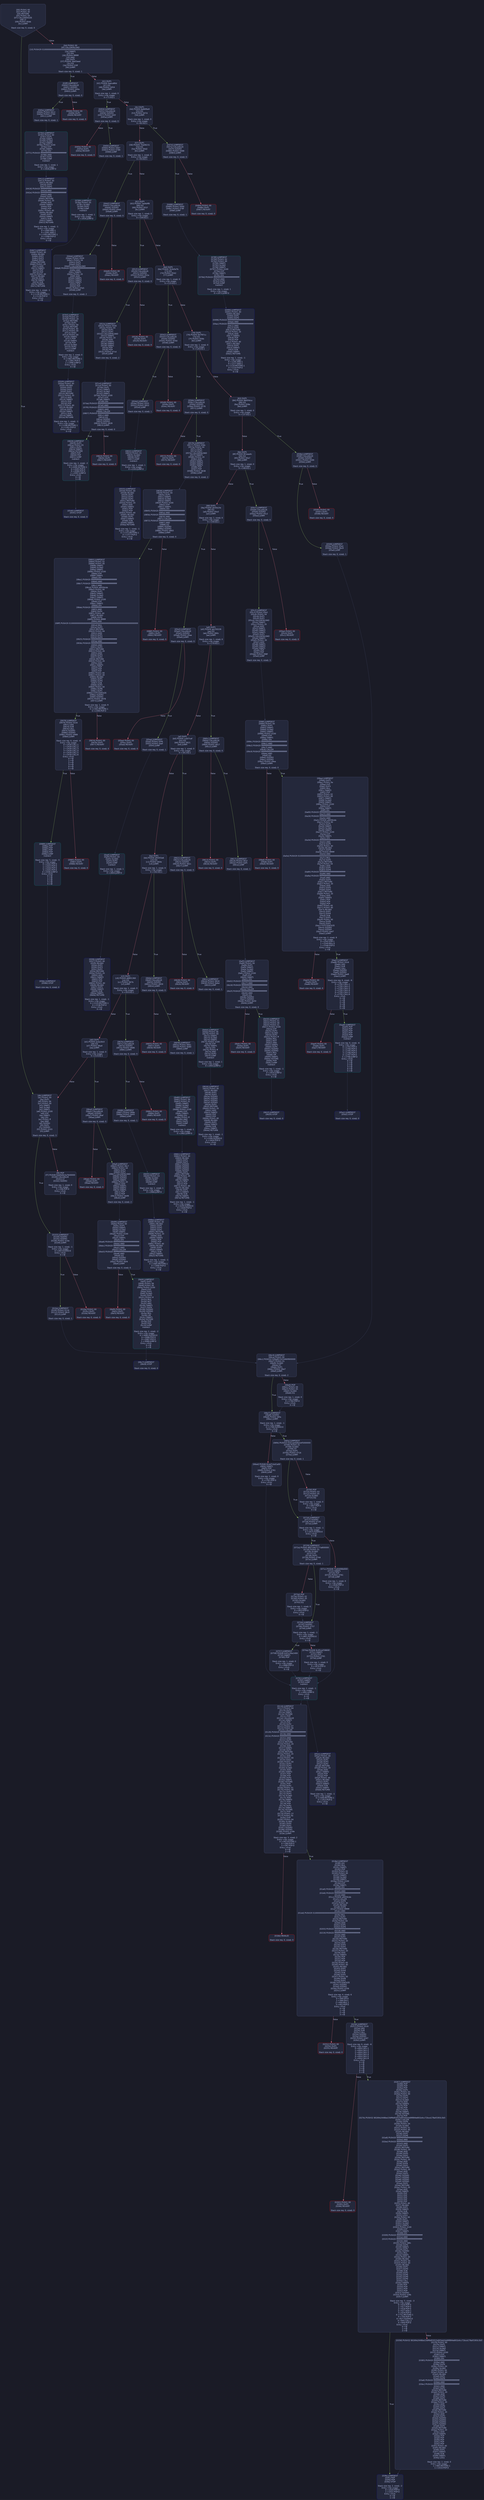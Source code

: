 digraph G {
    node [shape=box, style="filled, rounded", color="#565f89", fontcolor="#c0caf5", fontname="Helvetica", fillcolor="#24283b"];
    edge [color="#414868", fontcolor="#c0caf5", fontname="Helvetica"];
    bgcolor="#1a1b26";
    0 [ label = "[00] PUSH1 60
[02] PUSH1 40
[04] MSTORE
[05] PUSH1 04
[07] CALLDATASIZE
[08] LT
[09] PUSH2 00db
[0c] JUMPI

Stack size req: 0, sizeΔ: 0
" shape = invhouse]
    1 [ label = "[0d] PUSH1 00
[0f] CALLDATALOAD
[10] PUSH29 0100000000000000000000000000000000000000000000000000000000
[2e] SWAP1
[2f] DIV
[30] PUSH4 ffffffff
[35] AND
[36] DUP1
[37] PUSH4 38af3eed
[3c] EQ
[3d] PUSH2 03ff
[40] JUMPI

Stack size req: 0, sizeΔ: 1
"]
    2 [ label = "[41] DUP1
[42] PUSH4 4aaca86d
[47] EQ
[48] PUSH2 0454
[4b] JUMPI

Stack size req: 1, sizeΔ: 0
Entry->Op usage:
	0->71:EQ:1
"]
    3 [ label = "[4c] DUP1
[4d] PUSH4 6e66f6e9
[52] EQ
[53] PUSH2 047d
[56] JUMPI

Stack size req: 1, sizeΔ: 0
Entry->Op usage:
	0->82:EQ:1
"]
    4 [ label = "[57] DUP1
[58] PUSH4 70a08231
[5d] EQ
[5e] PUSH2 04d2
[61] JUMPI

Stack size req: 1, sizeΔ: 0
Entry->Op usage:
	0->93:EQ:1
"]
    5 [ label = "[62] DUP1
[63] PUSH4 7ae4bff8
[68] EQ
[69] PUSH2 051f
[6c] JUMPI

Stack size req: 1, sizeΔ: 0
Entry->Op usage:
	0->104:EQ:1
"]
    6 [ label = "[6d] DUP1
[6e] PUSH4 7b3e5e7b
[73] EQ
[74] PUSH2 0542
[77] JUMPI

Stack size req: 1, sizeΔ: 0
Entry->Op usage:
	0->115:EQ:1
"]
    7 [ label = "[78] DUP1
[79] PUSH4 947f97cc
[7e] EQ
[7f] PUSH2 056b
[82] JUMPI

Stack size req: 1, sizeΔ: 0
Entry->Op usage:
	0->126:EQ:1
"]
    8 [ label = "[83] DUP1
[84] PUSH4 98d5fdca
[89] EQ
[8a] PUSH2 058e
[8d] JUMPI

Stack size req: 1, sizeΔ: 0
Entry->Op usage:
	0->137:EQ:1
"]
    9 [ label = "[8e] DUP1
[8f] PUSH4 9f1eaa4c
[94] EQ
[95] PUSH2 05b7
[98] JUMPI

Stack size req: 1, sizeΔ: 0
Entry->Op usage:
	0->148:EQ:1
"]
    10 [ label = "[99] DUP1
[9a] PUSH4 a035b1fe
[9f] EQ
[a0] PUSH2 05e3
[a3] JUMPI

Stack size req: 1, sizeΔ: 0
Entry->Op usage:
	0->159:EQ:1
"]
    11 [ label = "[a4] DUP1
[a5] PUSH4 ab150226
[aa] EQ
[ab] PUSH2 060c
[ae] JUMPI

Stack size req: 1, sizeΔ: 0
Entry->Op usage:
	0->170:EQ:1
"]
    12 [ label = "[af] DUP1
[b0] PUSH4 ccb07cef
[b5] EQ
[b6] PUSH2 0621
[b9] JUMPI

Stack size req: 1, sizeΔ: 0
Entry->Op usage:
	0->181:EQ:1
"]
    13 [ label = "[ba] DUP1
[bb] PUSH4 df5055e6
[c0] EQ
[c1] PUSH2 064e
[c4] JUMPI

Stack size req: 1, sizeΔ: 0
Entry->Op usage:
	0->192:EQ:1
"]
    14 [ label = "[c5] DUP1
[c6] PUSH4 e8801360
[cb] EQ
[cc] PUSH2 067b
[cf] JUMPI

Stack size req: 1, sizeΔ: 0
Entry->Op usage:
	0->203:EQ:1
"]
    15 [ label = "[d0] DUP1
[d1] PUSH4 ecba18c0
[d6] EQ
[d7] PUSH2 06a4
[da] JUMPI

Stack size req: 1, sizeΔ: 0
Entry->Op usage:
	0->214:EQ:1
"]
    16 [ label = "[db] JUMPDEST
[dc] PUSH1 00
[de] DUP1
[df] PUSH1 06
[e1] PUSH1 00
[e3] SWAP1
[e4] SLOAD
[e5] SWAP1
[e6] PUSH2 0100
[e9] EXP
[ea] SWAP1
[eb] DIV
[ec] PUSH1 ff
[ee] AND
[ef] ISZERO
[f0] DUP1
[f1] ISZERO
[f2] PUSH2 0103
[f5] JUMPI

Stack size req: 0, sizeΔ: 3
"]
    17 [ label = "[f6] POP
[f7] PUSH8 0de0b6b3a7640000
[0100] CALLVALUE
[0101] LT
[0102] ISZERO

Stack size req: 1, sizeΔ: 0
Entry->Op usage:
	0->246:POP:0
Entry->Exit:
	0->😵
"]
    18 [ label = "[0103] JUMPDEST
[0104] ISZERO
[0105] ISZERO
[0106] PUSH2 010e
[0109] JUMPI

Stack size req: 1, sizeΔ: -1
Entry->Op usage:
	0->260:ISZERO:0
Entry->Exit:
	0->😵
"]
    19 [ label = "[010a] PUSH1 00
[010c] DUP1
[010d] REVERT

Stack size req: 0, sizeΔ: 0
" color = "red"]
    20 [ label = "[010e] JUMPDEST
[010f] PUSH2 0116
[0112] PUSH2 06c9
[0115] JUMP

Stack size req: 0, sizeΔ: 1
"]
    21 [ label = "[0116] JUMPDEST
[0117] PUSH1 04
[0119] DUP2
[011a] SWAP1
[011b] SSTORE
[011c] POP
[011d] CALLVALUE
[011e] SWAP2
[011f] POP
[0120] DUP2
[0121] PUSH1 07
[0123] PUSH1 00
[0125] CALLER
[0126] PUSH20 ffffffffffffffffffffffffffffffffffffffff
[013b] AND
[013c] PUSH20 ffffffffffffffffffffffffffffffffffffffff
[0151] AND
[0152] DUP2
[0153] MSTORE
[0154] PUSH1 20
[0156] ADD
[0157] SWAP1
[0158] DUP2
[0159] MSTORE
[015a] PUSH1 20
[015c] ADD
[015d] PUSH1 00
[015f] SHA3
[0160] PUSH1 00
[0162] DUP3
[0163] DUP3
[0164] SLOAD
[0165] ADD
[0166] SWAP3
[0167] POP
[0168] POP
[0169] DUP2
[016a] SWAP1
[016b] SSTORE
[016c] POP
[016d] DUP2
[016e] PUSH1 01
[0170] PUSH1 00
[0172] DUP3
[0173] DUP3
[0174] SLOAD
[0175] ADD
[0176] SWAP3
[0177] POP
[0178] POP
[0179] DUP2
[017a] SWAP1
[017b] SSTORE
[017c] POP
[017d] PUSH1 12
[017f] PUSH1 0a
[0181] EXP
[0182] PUSH1 04
[0184] SLOAD
[0185] DUP4
[0186] DUP2
[0187] ISZERO
[0188] ISZERO
[0189] PUSH2 018e
[018c] JUMPI

Stack size req: 3, sizeΔ: 2
Entry->Op usage:
	0->283:SSTORE:1
	0->284:POP:0
	2->287:POP:0
Entry->Exit:
	0->😵
	2->😵
"]
    22 [ label = "[018d] INVALID

Stack size req: 0, sizeΔ: 0
" color = "red"]
    23 [ label = "[018e] JUMPDEST
[018f] DIV
[0190] MUL
[0191] SWAP1
[0192] POP
[0193] PUSH1 02
[0195] PUSH1 00
[0197] SWAP1
[0198] SLOAD
[0199] SWAP1
[019a] PUSH2 0100
[019d] EXP
[019e] SWAP1
[019f] DIV
[01a0] PUSH20 ffffffffffffffffffffffffffffffffffffffff
[01b5] AND
[01b6] PUSH20 ffffffffffffffffffffffffffffffffffffffff
[01cb] AND
[01cc] PUSH4 a9059cbb
[01d1] CALLER
[01d2] DUP4
[01d3] PUSH1 40
[01d5] MLOAD
[01d6] DUP4
[01d7] PUSH4 ffffffff
[01dc] AND
[01dd] PUSH29 0100000000000000000000000000000000000000000000000000000000
[01fb] MUL
[01fc] DUP2
[01fd] MSTORE
[01fe] PUSH1 04
[0200] ADD
[0201] DUP1
[0202] DUP4
[0203] PUSH20 ffffffffffffffffffffffffffffffffffffffff
[0218] AND
[0219] PUSH20 ffffffffffffffffffffffffffffffffffffffff
[022e] AND
[022f] DUP2
[0230] MSTORE
[0231] PUSH1 20
[0233] ADD
[0234] DUP3
[0235] DUP2
[0236] MSTORE
[0237] PUSH1 20
[0239] ADD
[023a] SWAP3
[023b] POP
[023c] POP
[023d] POP
[023e] PUSH1 00
[0240] PUSH1 40
[0242] MLOAD
[0243] DUP1
[0244] DUP4
[0245] SUB
[0246] DUP2
[0247] PUSH1 00
[0249] DUP8
[024a] DUP1
[024b] EXTCODESIZE
[024c] ISZERO
[024d] ISZERO
[024e] PUSH2 0256
[0251] JUMPI

Stack size req: 4, sizeΔ: 6
Entry->Op usage:
	0->399:DIV:0
	1->399:DIV:1
	2->400:MUL:1
	3->402:POP:0
Entry->Exit:
	0->😵
	1->😵
	2->😵
	3->😵
"]
    24 [ label = "[0252] PUSH1 00
[0254] DUP1
[0255] REVERT

Stack size req: 0, sizeΔ: 0
" color = "red"]
    25 [ label = "[0256] JUMPDEST
[0257] PUSH2 02c6
[025a] GAS
[025b] SUB
[025c] CALL
[025d] ISZERO
[025e] ISZERO
[025f] PUSH2 0267
[0262] JUMPI

Stack size req: 6, sizeΔ: -6
Entry->Op usage:
	0->604:CALL:1
	1->604:CALL:2
	2->604:CALL:3
	3->604:CALL:4
	4->604:CALL:5
	5->604:CALL:6
Entry->Exit:
	0->😵
	1->😵
	2->😵
	3->😵
	4->😵
	5->😵
"]
    26 [ label = "[0263] PUSH1 00
[0265] DUP1
[0266] REVERT

Stack size req: 0, sizeΔ: 0
" color = "red"]
    27 [ label = "[0267] JUMPDEST
[0268] POP
[0269] POP
[026a] POP
[026b] DUP1
[026c] PUSH1 03
[026e] PUSH1 00
[0270] DUP3
[0271] DUP3
[0272] SLOAD
[0273] ADD
[0274] SWAP3
[0275] POP
[0276] POP
[0277] DUP2
[0278] SWAP1
[0279] SSTORE
[027a] POP
[027b] PUSH32 8026fe2448be156ffb855f15d0f3dd2dd9f894e691b4cc72bce178af3393c3b5
[029c] CALLER
[029d] DUP4
[029e] PUSH1 04
[02a0] SLOAD
[02a1] PUSH1 01
[02a3] PUSH1 40
[02a5] MLOAD
[02a6] DUP1
[02a7] DUP6
[02a8] PUSH20 ffffffffffffffffffffffffffffffffffffffff
[02bd] AND
[02be] PUSH20 ffffffffffffffffffffffffffffffffffffffff
[02d3] AND
[02d4] DUP2
[02d5] MSTORE
[02d6] PUSH1 20
[02d8] ADD
[02d9] DUP5
[02da] DUP2
[02db] MSTORE
[02dc] PUSH1 20
[02de] ADD
[02df] DUP4
[02e0] DUP2
[02e1] MSTORE
[02e2] PUSH1 20
[02e4] ADD
[02e5] DUP3
[02e6] ISZERO
[02e7] ISZERO
[02e8] ISZERO
[02e9] ISZERO
[02ea] DUP2
[02eb] MSTORE
[02ec] PUSH1 20
[02ee] ADD
[02ef] SWAP5
[02f0] POP
[02f1] POP
[02f2] POP
[02f3] POP
[02f4] POP
[02f5] PUSH1 40
[02f7] MLOAD
[02f8] DUP1
[02f9] SWAP2
[02fa] SUB
[02fb] SWAP1
[02fc] LOG1
[02fd] PUSH1 00
[02ff] DUP1
[0300] SWAP1
[0301] SLOAD
[0302] SWAP1
[0303] PUSH2 0100
[0306] EXP
[0307] SWAP1
[0308] DIV
[0309] PUSH20 ffffffffffffffffffffffffffffffffffffffff
[031e] AND
[031f] PUSH20 ffffffffffffffffffffffffffffffffffffffff
[0334] AND
[0335] PUSH2 08fc
[0338] DUP4
[0339] SWAP1
[033a] DUP2
[033b] ISZERO
[033c] MUL
[033d] SWAP1
[033e] PUSH1 40
[0340] MLOAD
[0341] PUSH1 00
[0343] PUSH1 40
[0345] MLOAD
[0346] DUP1
[0347] DUP4
[0348] SUB
[0349] DUP2
[034a] DUP6
[034b] DUP9
[034c] DUP9
[034d] CALL
[034e] SWAP4
[034f] POP
[0350] POP
[0351] POP
[0352] POP
[0353] ISZERO
[0354] PUSH2 03fb
[0357] JUMPI

Stack size req: 5, sizeΔ: -3
Entry->Op usage:
	0->616:POP:0
	1->617:POP:0
	2->618:POP:0
	3->627:ADD:1
	3->629:POP:0
	4->731:MSTORE:1
	4->756:POP:0
	4->827:ISZERO:0
	4->845:CALL:2
	4->849:POP:0
Entry->Exit:
	0->😵
	1->😵
	2->😵
"]
    28 [ label = "[0358] PUSH32 8026fe2448be156ffb855f15d0f3dd2dd9f894e691b4cc72bce178af3393c3b5
[0379] PUSH1 00
[037b] DUP1
[037c] SWAP1
[037d] SLOAD
[037e] SWAP1
[037f] PUSH2 0100
[0382] EXP
[0383] SWAP1
[0384] DIV
[0385] PUSH20 ffffffffffffffffffffffffffffffffffffffff
[039a] AND
[039b] DUP4
[039c] PUSH1 04
[039e] SLOAD
[039f] PUSH1 00
[03a1] PUSH1 40
[03a3] MLOAD
[03a4] DUP1
[03a5] DUP6
[03a6] PUSH20 ffffffffffffffffffffffffffffffffffffffff
[03bb] AND
[03bc] PUSH20 ffffffffffffffffffffffffffffffffffffffff
[03d1] AND
[03d2] DUP2
[03d3] MSTORE
[03d4] PUSH1 20
[03d6] ADD
[03d7] DUP5
[03d8] DUP2
[03d9] MSTORE
[03da] PUSH1 20
[03dc] ADD
[03dd] DUP4
[03de] DUP2
[03df] MSTORE
[03e0] PUSH1 20
[03e2] ADD
[03e3] DUP3
[03e4] ISZERO
[03e5] ISZERO
[03e6] ISZERO
[03e7] ISZERO
[03e8] DUP2
[03e9] MSTORE
[03ea] PUSH1 20
[03ec] ADD
[03ed] SWAP5
[03ee] POP
[03ef] POP
[03f0] POP
[03f1] POP
[03f2] POP
[03f3] PUSH1 40
[03f5] MLOAD
[03f6] DUP1
[03f7] SWAP2
[03f8] SUB
[03f9] SWAP1
[03fa] LOG1

Stack size req: 2, sizeΔ: 0
Entry->Op usage:
	1->985:MSTORE:1
	1->1010:POP:0
"]
    29 [ label = "[03fb] JUMPDEST
[03fc] POP
[03fd] POP
[03fe] STOP

Stack size req: 2, sizeΔ: -2
Entry->Op usage:
	0->1020:POP:0
	1->1021:POP:0
Entry->Exit:
	0->😵
	1->😵
" color = "darkblue"]
    30 [ label = "[03ff] JUMPDEST
[0400] CALLVALUE
[0401] ISZERO
[0402] PUSH2 040a
[0405] JUMPI

Stack size req: 0, sizeΔ: 0
"]
    31 [ label = "[0406] PUSH1 00
[0408] DUP1
[0409] REVERT

Stack size req: 0, sizeΔ: 0
" color = "red"]
    32 [ label = "[040a] JUMPDEST
[040b] PUSH2 0412
[040e] PUSH2 0764
[0411] JUMP

Stack size req: 0, sizeΔ: 1
"]
    33 [ label = "[0412] JUMPDEST
[0413] PUSH1 40
[0415] MLOAD
[0416] DUP1
[0417] DUP3
[0418] PUSH20 ffffffffffffffffffffffffffffffffffffffff
[042d] AND
[042e] PUSH20 ffffffffffffffffffffffffffffffffffffffff
[0443] AND
[0444] DUP2
[0445] MSTORE
[0446] PUSH1 20
[0448] ADD
[0449] SWAP2
[044a] POP
[044b] POP
[044c] PUSH1 40
[044e] MLOAD
[044f] DUP1
[0450] SWAP2
[0451] SUB
[0452] SWAP1
[0453] RETURN

Stack size req: 1, sizeΔ: -1
Entry->Op usage:
	0->1069:AND:1
	0->1091:AND:1
	0->1093:MSTORE:1
	0->1098:POP:0
Entry->Exit:
	0->😵
" color = "darkblue"]
    34 [ label = "[0454] JUMPDEST
[0455] CALLVALUE
[0456] ISZERO
[0457] PUSH2 045f
[045a] JUMPI

Stack size req: 0, sizeΔ: 0
"]
    35 [ label = "[045b] PUSH1 00
[045d] DUP1
[045e] REVERT

Stack size req: 0, sizeΔ: 0
" color = "red"]
    36 [ label = "[045f] JUMPDEST
[0460] PUSH2 0467
[0463] PUSH2 0789
[0466] JUMP

Stack size req: 0, sizeΔ: 1
"]
    37 [ label = "[0467] JUMPDEST
[0468] PUSH1 40
[046a] MLOAD
[046b] DUP1
[046c] DUP3
[046d] DUP2
[046e] MSTORE
[046f] PUSH1 20
[0471] ADD
[0472] SWAP2
[0473] POP
[0474] POP
[0475] PUSH1 40
[0477] MLOAD
[0478] DUP1
[0479] SWAP2
[047a] SUB
[047b] SWAP1
[047c] RETURN

Stack size req: 1, sizeΔ: -1
Entry->Op usage:
	0->1134:MSTORE:1
	0->1139:POP:0
Entry->Exit:
	0->😵
" color = "darkblue"]
    38 [ label = "[047d] JUMPDEST
[047e] CALLVALUE
[047f] ISZERO
[0480] PUSH2 0488
[0483] JUMPI

Stack size req: 0, sizeΔ: 0
"]
    39 [ label = "[0484] PUSH1 00
[0486] DUP1
[0487] REVERT

Stack size req: 0, sizeΔ: 0
" color = "red"]
    40 [ label = "[0488] JUMPDEST
[0489] PUSH2 0490
[048c] PUSH2 078f
[048f] JUMP

Stack size req: 0, sizeΔ: 1
"]
    41 [ label = "[0490] JUMPDEST
[0491] PUSH1 40
[0493] MLOAD
[0494] DUP1
[0495] DUP3
[0496] PUSH20 ffffffffffffffffffffffffffffffffffffffff
[04ab] AND
[04ac] PUSH20 ffffffffffffffffffffffffffffffffffffffff
[04c1] AND
[04c2] DUP2
[04c3] MSTORE
[04c4] PUSH1 20
[04c6] ADD
[04c7] SWAP2
[04c8] POP
[04c9] POP
[04ca] PUSH1 40
[04cc] MLOAD
[04cd] DUP1
[04ce] SWAP2
[04cf] SUB
[04d0] SWAP1
[04d1] RETURN

Stack size req: 1, sizeΔ: -1
Entry->Op usage:
	0->1195:AND:1
	0->1217:AND:1
	0->1219:MSTORE:1
	0->1224:POP:0
Entry->Exit:
	0->😵
" color = "darkblue"]
    42 [ label = "[04d2] JUMPDEST
[04d3] CALLVALUE
[04d4] ISZERO
[04d5] PUSH2 04dd
[04d8] JUMPI

Stack size req: 0, sizeΔ: 0
"]
    43 [ label = "[04d9] PUSH1 00
[04db] DUP1
[04dc] REVERT

Stack size req: 0, sizeΔ: 0
" color = "red"]
    44 [ label = "[04dd] JUMPDEST
[04de] PUSH2 0509
[04e1] PUSH1 04
[04e3] DUP1
[04e4] DUP1
[04e5] CALLDATALOAD
[04e6] PUSH20 ffffffffffffffffffffffffffffffffffffffff
[04fb] AND
[04fc] SWAP1
[04fd] PUSH1 20
[04ff] ADD
[0500] SWAP1
[0501] SWAP2
[0502] SWAP1
[0503] POP
[0504] POP
[0505] PUSH2 07b5
[0508] JUMP

Stack size req: 0, sizeΔ: 2
"]
    45 [ label = "[0509] JUMPDEST
[050a] PUSH1 40
[050c] MLOAD
[050d] DUP1
[050e] DUP3
[050f] DUP2
[0510] MSTORE
[0511] PUSH1 20
[0513] ADD
[0514] SWAP2
[0515] POP
[0516] POP
[0517] PUSH1 40
[0519] MLOAD
[051a] DUP1
[051b] SWAP2
[051c] SUB
[051d] SWAP1
[051e] RETURN

Stack size req: 1, sizeΔ: -1
Entry->Op usage:
	0->1296:MSTORE:1
	0->1301:POP:0
Entry->Exit:
	0->😵
" color = "darkblue"]
    46 [ label = "[051f] JUMPDEST
[0520] CALLVALUE
[0521] ISZERO
[0522] PUSH2 052a
[0525] JUMPI

Stack size req: 0, sizeΔ: 0
"]
    47 [ label = "[0526] PUSH1 00
[0528] DUP1
[0529] REVERT

Stack size req: 0, sizeΔ: 0
" color = "red"]
    48 [ label = "[052a] JUMPDEST
[052b] PUSH2 0540
[052e] PUSH1 04
[0530] DUP1
[0531] DUP1
[0532] CALLDATALOAD
[0533] SWAP1
[0534] PUSH1 20
[0536] ADD
[0537] SWAP1
[0538] SWAP2
[0539] SWAP1
[053a] POP
[053b] POP
[053c] PUSH2 07cd
[053f] JUMP

Stack size req: 0, sizeΔ: 2
"]
    49 [ label = "[0540] JUMPDEST
[0541] STOP

Stack size req: 0, sizeΔ: 0
" color = "darkblue"]
    50 [ label = "[0542] JUMPDEST
[0543] CALLVALUE
[0544] ISZERO
[0545] PUSH2 054d
[0548] JUMPI

Stack size req: 0, sizeΔ: 0
"]
    51 [ label = "[0549] PUSH1 00
[054b] DUP1
[054c] REVERT

Stack size req: 0, sizeΔ: 0
" color = "red"]
    52 [ label = "[054d] JUMPDEST
[054e] PUSH2 0555
[0551] PUSH2 0832
[0554] JUMP

Stack size req: 0, sizeΔ: 1
"]
    53 [ label = "[0555] JUMPDEST
[0556] PUSH1 40
[0558] MLOAD
[0559] DUP1
[055a] DUP3
[055b] DUP2
[055c] MSTORE
[055d] PUSH1 20
[055f] ADD
[0560] SWAP2
[0561] POP
[0562] POP
[0563] PUSH1 40
[0565] MLOAD
[0566] DUP1
[0567] SWAP2
[0568] SUB
[0569] SWAP1
[056a] RETURN

Stack size req: 1, sizeΔ: -1
Entry->Op usage:
	0->1372:MSTORE:1
	0->1377:POP:0
Entry->Exit:
	0->😵
" color = "darkblue"]
    54 [ label = "[056b] JUMPDEST
[056c] CALLVALUE
[056d] ISZERO
[056e] PUSH2 0576
[0571] JUMPI

Stack size req: 0, sizeΔ: 0
"]
    55 [ label = "[0572] PUSH1 00
[0574] DUP1
[0575] REVERT

Stack size req: 0, sizeΔ: 0
" color = "red"]
    56 [ label = "[0576] JUMPDEST
[0577] PUSH2 058c
[057a] PUSH1 04
[057c] DUP1
[057d] DUP1
[057e] CALLDATALOAD
[057f] SWAP1
[0580] PUSH1 20
[0582] ADD
[0583] SWAP1
[0584] SWAP2
[0585] SWAP1
[0586] POP
[0587] POP
[0588] PUSH2 0838
[058b] JUMP

Stack size req: 0, sizeΔ: 2
"]
    57 [ label = "[058c] JUMPDEST
[058d] STOP

Stack size req: 0, sizeΔ: 0
" color = "darkblue"]
    58 [ label = "[058e] JUMPDEST
[058f] CALLVALUE
[0590] ISZERO
[0591] PUSH2 0599
[0594] JUMPI

Stack size req: 0, sizeΔ: 0
"]
    59 [ label = "[0595] PUSH1 00
[0597] DUP1
[0598] REVERT

Stack size req: 0, sizeΔ: 0
" color = "red"]
    60 [ label = "[0599] JUMPDEST
[059a] PUSH2 05a1
[059d] PUSH2 06c9
[05a0] JUMP

Stack size req: 0, sizeΔ: 1
"]
    61 [ label = "[05a1] JUMPDEST
[05a2] PUSH1 40
[05a4] MLOAD
[05a5] DUP1
[05a6] DUP3
[05a7] DUP2
[05a8] MSTORE
[05a9] PUSH1 20
[05ab] ADD
[05ac] SWAP2
[05ad] POP
[05ae] POP
[05af] PUSH1 40
[05b1] MLOAD
[05b2] DUP1
[05b3] SWAP2
[05b4] SUB
[05b5] SWAP1
[05b6] RETURN

Stack size req: 1, sizeΔ: -1
Entry->Op usage:
	0->1448:MSTORE:1
	0->1453:POP:0
Entry->Exit:
	0->😵
" color = "darkblue"]
    62 [ label = "[05b7] JUMPDEST
[05b8] CALLVALUE
[05b9] ISZERO
[05ba] PUSH2 05c2
[05bd] JUMPI

Stack size req: 0, sizeΔ: 0
"]
    63 [ label = "[05be] PUSH1 00
[05c0] DUP1
[05c1] REVERT

Stack size req: 0, sizeΔ: 0
" color = "red"]
    64 [ label = "[05c2] JUMPDEST
[05c3] PUSH2 05e1
[05c6] PUSH1 04
[05c8] DUP1
[05c9] DUP1
[05ca] CALLDATALOAD
[05cb] SWAP1
[05cc] PUSH1 20
[05ce] ADD
[05cf] SWAP1
[05d0] SWAP2
[05d1] SWAP1
[05d2] DUP1
[05d3] CALLDATALOAD
[05d4] SWAP1
[05d5] PUSH1 20
[05d7] ADD
[05d8] SWAP1
[05d9] SWAP2
[05da] SWAP1
[05db] POP
[05dc] POP
[05dd] PUSH2 098f
[05e0] JUMP

Stack size req: 0, sizeΔ: 3
"]
    65 [ label = "[05e1] JUMPDEST
[05e2] STOP

Stack size req: 0, sizeΔ: 0
" color = "darkblue"]
    66 [ label = "[05e3] JUMPDEST
[05e4] CALLVALUE
[05e5] ISZERO
[05e6] PUSH2 05ee
[05e9] JUMPI

Stack size req: 0, sizeΔ: 0
"]
    67 [ label = "[05ea] PUSH1 00
[05ec] DUP1
[05ed] REVERT

Stack size req: 0, sizeΔ: 0
" color = "red"]
    68 [ label = "[05ee] JUMPDEST
[05ef] PUSH2 05f6
[05f2] PUSH2 0aef
[05f5] JUMP

Stack size req: 0, sizeΔ: 1
"]
    69 [ label = "[05f6] JUMPDEST
[05f7] PUSH1 40
[05f9] MLOAD
[05fa] DUP1
[05fb] DUP3
[05fc] DUP2
[05fd] MSTORE
[05fe] PUSH1 20
[0600] ADD
[0601] SWAP2
[0602] POP
[0603] POP
[0604] PUSH1 40
[0606] MLOAD
[0607] DUP1
[0608] SWAP2
[0609] SUB
[060a] SWAP1
[060b] RETURN

Stack size req: 1, sizeΔ: -1
Entry->Op usage:
	0->1533:MSTORE:1
	0->1538:POP:0
Entry->Exit:
	0->😵
" color = "darkblue"]
    70 [ label = "[060c] JUMPDEST
[060d] CALLVALUE
[060e] ISZERO
[060f] PUSH2 0617
[0612] JUMPI

Stack size req: 0, sizeΔ: 0
"]
    71 [ label = "[0613] PUSH1 00
[0615] DUP1
[0616] REVERT

Stack size req: 0, sizeΔ: 0
" color = "red"]
    72 [ label = "[0617] JUMPDEST
[0618] PUSH2 061f
[061b] PUSH2 0af5
[061e] JUMP

Stack size req: 0, sizeΔ: 1
"]
    73 [ label = "[061f] JUMPDEST
[0620] STOP

Stack size req: 0, sizeΔ: 0
" color = "darkblue"]
    74 [ label = "[0621] JUMPDEST
[0622] CALLVALUE
[0623] ISZERO
[0624] PUSH2 062c
[0627] JUMPI

Stack size req: 0, sizeΔ: 0
"]
    75 [ label = "[0628] PUSH1 00
[062a] DUP1
[062b] REVERT

Stack size req: 0, sizeΔ: 0
" color = "red"]
    76 [ label = "[062c] JUMPDEST
[062d] PUSH2 0634
[0630] PUSH2 0b6d
[0633] JUMP

Stack size req: 0, sizeΔ: 1
"]
    77 [ label = "[0634] JUMPDEST
[0635] PUSH1 40
[0637] MLOAD
[0638] DUP1
[0639] DUP3
[063a] ISZERO
[063b] ISZERO
[063c] ISZERO
[063d] ISZERO
[063e] DUP2
[063f] MSTORE
[0640] PUSH1 20
[0642] ADD
[0643] SWAP2
[0644] POP
[0645] POP
[0646] PUSH1 40
[0648] MLOAD
[0649] DUP1
[064a] SWAP2
[064b] SUB
[064c] SWAP1
[064d] RETURN

Stack size req: 1, sizeΔ: -1
Entry->Op usage:
	0->1594:ISZERO:0
	0->1604:POP:0
Entry->Exit:
	0->😵
" color = "darkblue"]
    78 [ label = "[064e] JUMPDEST
[064f] CALLVALUE
[0650] ISZERO
[0651] PUSH2 0659
[0654] JUMPI

Stack size req: 0, sizeΔ: 0
"]
    79 [ label = "[0655] PUSH1 00
[0657] DUP1
[0658] REVERT

Stack size req: 0, sizeΔ: 0
" color = "red"]
    80 [ label = "[0659] JUMPDEST
[065a] PUSH2 0661
[065d] PUSH2 0b80
[0660] JUMP

Stack size req: 0, sizeΔ: 1
"]
    81 [ label = "[0661] JUMPDEST
[0662] PUSH1 40
[0664] MLOAD
[0665] DUP1
[0666] DUP3
[0667] ISZERO
[0668] ISZERO
[0669] ISZERO
[066a] ISZERO
[066b] DUP2
[066c] MSTORE
[066d] PUSH1 20
[066f] ADD
[0670] SWAP2
[0671] POP
[0672] POP
[0673] PUSH1 40
[0675] MLOAD
[0676] DUP1
[0677] SWAP2
[0678] SUB
[0679] SWAP1
[067a] RETURN

Stack size req: 1, sizeΔ: -1
Entry->Op usage:
	0->1639:ISZERO:0
	0->1649:POP:0
Entry->Exit:
	0->😵
" color = "darkblue"]
    82 [ label = "[067b] JUMPDEST
[067c] CALLVALUE
[067d] ISZERO
[067e] PUSH2 0686
[0681] JUMPI

Stack size req: 0, sizeΔ: 0
"]
    83 [ label = "[0682] PUSH1 00
[0684] DUP1
[0685] REVERT

Stack size req: 0, sizeΔ: 0
" color = "red"]
    84 [ label = "[0686] JUMPDEST
[0687] PUSH2 068e
[068a] PUSH2 0b93
[068d] JUMP

Stack size req: 0, sizeΔ: 1
"]
    85 [ label = "[068e] JUMPDEST
[068f] PUSH1 40
[0691] MLOAD
[0692] DUP1
[0693] DUP3
[0694] DUP2
[0695] MSTORE
[0696] PUSH1 20
[0698] ADD
[0699] SWAP2
[069a] POP
[069b] POP
[069c] PUSH1 40
[069e] MLOAD
[069f] DUP1
[06a0] SWAP2
[06a1] SUB
[06a2] SWAP1
[06a3] RETURN

Stack size req: 1, sizeΔ: -1
Entry->Op usage:
	0->1685:MSTORE:1
	0->1690:POP:0
Entry->Exit:
	0->😵
" color = "darkblue"]
    86 [ label = "[06a4] JUMPDEST
[06a5] CALLVALUE
[06a6] ISZERO
[06a7] PUSH2 06af
[06aa] JUMPI

Stack size req: 0, sizeΔ: 0
"]
    87 [ label = "[06ab] PUSH1 00
[06ad] DUP1
[06ae] REVERT

Stack size req: 0, sizeΔ: 0
" color = "red"]
    88 [ label = "[06af] JUMPDEST
[06b0] PUSH2 06c7
[06b3] PUSH1 04
[06b5] DUP1
[06b6] DUP1
[06b7] CALLDATALOAD
[06b8] ISZERO
[06b9] ISZERO
[06ba] SWAP1
[06bb] PUSH1 20
[06bd] ADD
[06be] SWAP1
[06bf] SWAP2
[06c0] SWAP1
[06c1] POP
[06c2] POP
[06c3] PUSH2 0b99
[06c6] JUMP

Stack size req: 0, sizeΔ: 2
"]
    89 [ label = "[06c7] JUMPDEST
[06c8] STOP

Stack size req: 0, sizeΔ: 0
" color = "darkblue"]
    90 [ label = "[06c9] JUMPDEST
[06ca] PUSH1 00
[06cc] PUSH10 028a857425466f800000
[06d7] PUSH1 01
[06d9] SLOAD
[06da] GT
[06db] DUP1
[06dc] PUSH2 06e7
[06df] JUMPI

Stack size req: 0, sizeΔ: 2
"]
    91 [ label = "[06e0] POP
[06e1] PUSH1 04
[06e3] PUSH1 05
[06e5] SLOAD
[06e6] EQ

Stack size req: 1, sizeΔ: 0
Entry->Op usage:
	0->1760:POP:0
Entry->Exit:
	0->😵
"]
    92 [ label = "[06e7] JUMPDEST
[06e8] ISZERO
[06e9] PUSH2 06fa
[06ec] JUMPI

Stack size req: 1, sizeΔ: -1
Entry->Op usage:
	0->1768:ISZERO:0
Entry->Exit:
	0->😵
"]
    93 [ label = "[06ed] PUSH6 81ed7cbd1a00
[06f4] SWAP1
[06f5] POP
[06f6] PUSH2 0761
[06f9] JUMP

Stack size req: 1, sizeΔ: 0
Entry->Op usage:
	0->1781:POP:0
Entry->Exit:
	0->😵
"]
    94 [ label = "[06fa] JUMPDEST
[06fb] PUSH10 01b1ae4d6e2ef5000000
[0706] PUSH1 01
[0708] SLOAD
[0709] GT
[070a] DUP1
[070b] PUSH2 0716
[070e] JUMPI

Stack size req: 0, sizeΔ: 1
"]
    95 [ label = "[070f] POP
[0710] PUSH1 03
[0712] PUSH1 05
[0714] SLOAD
[0715] EQ

Stack size req: 1, sizeΔ: 0
Entry->Op usage:
	0->1807:POP:0
Entry->Exit:
	0->😵
"]
    96 [ label = "[0716] JUMPDEST
[0717] ISZERO
[0718] PUSH2 0729
[071b] JUMPI

Stack size req: 1, sizeΔ: -1
Entry->Op usage:
	0->1815:ISZERO:0
Entry->Exit:
	0->😵
"]
    97 [ label = "[071c] PUSH6 71afd498d000
[0723] SWAP1
[0724] POP
[0725] PUSH2 0761
[0728] JUMP

Stack size req: 1, sizeΔ: 0
Entry->Op usage:
	0->1828:POP:0
Entry->Exit:
	0->😵
"]
    98 [ label = "[0729] JUMPDEST
[072a] PUSH9 d8d726b7177a800000
[0734] PUSH1 01
[0736] SLOAD
[0737] GT
[0738] DUP1
[0739] PUSH2 0744
[073c] JUMPI

Stack size req: 0, sizeΔ: 1
"]
    99 [ label = "[073d] POP
[073e] PUSH1 02
[0740] PUSH1 05
[0742] SLOAD
[0743] EQ

Stack size req: 1, sizeΔ: 0
Entry->Op usage:
	0->1853:POP:0
Entry->Exit:
	0->😵
"]
    100 [ label = "[0744] JUMPDEST
[0745] ISZERO
[0746] PUSH2 0757
[0749] JUMPI

Stack size req: 1, sizeΔ: -1
Entry->Op usage:
	0->1861:ISZERO:0
Entry->Exit:
	0->😵
"]
    101 [ label = "[074a] PUSH6 6c45ca258600
[0751] SWAP1
[0752] POP
[0753] PUSH2 0761
[0756] JUMP

Stack size req: 1, sizeΔ: 0
Entry->Op usage:
	0->1874:POP:0
Entry->Exit:
	0->😵
"]
    102 [ label = "[0757] JUMPDEST
[0758] PUSH6 63f1c26a1400
[075f] SWAP1
[0760] POP

Stack size req: 1, sizeΔ: 0
Entry->Op usage:
	0->1888:POP:0
Entry->Exit:
	0->😵
"]
    103 [ label = "[0761] JUMPDEST
[0762] SWAP1
[0763] JUMP
Indirect!

Stack size req: 2, sizeΔ: -1
Entry->Op usage:
	1->1891:JUMP:0
Entry->Exit:
	0->0
	1->😵
" color = "teal"]
    104 [ label = "[0764] JUMPDEST
[0765] PUSH1 00
[0767] DUP1
[0768] SWAP1
[0769] SLOAD
[076a] SWAP1
[076b] PUSH2 0100
[076e] EXP
[076f] SWAP1
[0770] DIV
[0771] PUSH20 ffffffffffffffffffffffffffffffffffffffff
[0786] AND
[0787] DUP2
[0788] JUMP
Indirect!

Stack size req: 1, sizeΔ: 1
Entry->Op usage:
	0->1928:JUMP:0
" color = "teal"]
    105 [ label = "[0789] JUMPDEST
[078a] PUSH1 05
[078c] SLOAD
[078d] DUP2
[078e] JUMP
Indirect!

Stack size req: 1, sizeΔ: 1
Entry->Op usage:
	0->1934:JUMP:0
" color = "teal"]
    106 [ label = "[078f] JUMPDEST
[0790] PUSH1 02
[0792] PUSH1 00
[0794] SWAP1
[0795] SLOAD
[0796] SWAP1
[0797] PUSH2 0100
[079a] EXP
[079b] SWAP1
[079c] DIV
[079d] PUSH20 ffffffffffffffffffffffffffffffffffffffff
[07b2] AND
[07b3] DUP2
[07b4] JUMP
Indirect!

Stack size req: 1, sizeΔ: 1
Entry->Op usage:
	0->1972:JUMP:0
" color = "teal"]
    107 [ label = "[07b5] JUMPDEST
[07b6] PUSH1 07
[07b8] PUSH1 20
[07ba] MSTORE
[07bb] DUP1
[07bc] PUSH1 00
[07be] MSTORE
[07bf] PUSH1 40
[07c1] PUSH1 00
[07c3] SHA3
[07c4] PUSH1 00
[07c6] SWAP2
[07c7] POP
[07c8] SWAP1
[07c9] POP
[07ca] SLOAD
[07cb] DUP2
[07cc] JUMP
Indirect!

Stack size req: 2, sizeΔ: 0
Entry->Op usage:
	0->1982:MSTORE:1
	0->1991:POP:0
	1->1996:JUMP:0
Entry->Exit:
	0->😵
" color = "teal"]
    108 [ label = "[07cd] JUMPDEST
[07ce] PUSH1 00
[07d0] DUP1
[07d1] SWAP1
[07d2] SLOAD
[07d3] SWAP1
[07d4] PUSH2 0100
[07d7] EXP
[07d8] SWAP1
[07d9] DIV
[07da] PUSH20 ffffffffffffffffffffffffffffffffffffffff
[07ef] AND
[07f0] PUSH20 ffffffffffffffffffffffffffffffffffffffff
[0805] AND
[0806] CALLER
[0807] PUSH20 ffffffffffffffffffffffffffffffffffffffff
[081c] AND
[081d] EQ
[081e] ISZERO
[081f] ISZERO
[0820] PUSH2 0828
[0823] JUMPI

Stack size req: 0, sizeΔ: 0
"]
    109 [ label = "[0824] PUSH1 00
[0826] DUP1
[0827] REVERT

Stack size req: 0, sizeΔ: 0
" color = "red"]
    110 [ label = "[0828] JUMPDEST
[0829] DUP1
[082a] PUSH1 05
[082c] DUP2
[082d] SWAP1
[082e] SSTORE
[082f] POP
[0830] POP
[0831] JUMP
Indirect!

Stack size req: 2, sizeΔ: -2
Entry->Op usage:
	0->2094:SSTORE:1
	0->2095:POP:0
	0->2096:POP:0
	1->2097:JUMP:0
Entry->Exit:
	0->😵
	1->😵
" color = "teal"]
    111 [ label = "[0832] JUMPDEST
[0833] PUSH1 01
[0835] SLOAD
[0836] DUP2
[0837] JUMP
Indirect!

Stack size req: 1, sizeΔ: 1
Entry->Op usage:
	0->2103:JUMP:0
" color = "teal"]
    112 [ label = "[0838] JUMPDEST
[0839] PUSH1 00
[083b] DUP1
[083c] SWAP1
[083d] SLOAD
[083e] SWAP1
[083f] PUSH2 0100
[0842] EXP
[0843] SWAP1
[0844] DIV
[0845] PUSH20 ffffffffffffffffffffffffffffffffffffffff
[085a] AND
[085b] PUSH20 ffffffffffffffffffffffffffffffffffffffff
[0870] AND
[0871] CALLER
[0872] PUSH20 ffffffffffffffffffffffffffffffffffffffff
[0887] AND
[0888] EQ
[0889] ISZERO
[088a] ISZERO
[088b] PUSH2 0893
[088e] JUMPI

Stack size req: 0, sizeΔ: 0
"]
    113 [ label = "[088f] PUSH1 00
[0891] DUP1
[0892] REVERT

Stack size req: 0, sizeΔ: 0
" color = "red"]
    114 [ label = "[0893] JUMPDEST
[0894] PUSH1 02
[0896] PUSH1 00
[0898] SWAP1
[0899] SLOAD
[089a] SWAP1
[089b] PUSH2 0100
[089e] EXP
[089f] SWAP1
[08a0] DIV
[08a1] PUSH20 ffffffffffffffffffffffffffffffffffffffff
[08b6] AND
[08b7] PUSH20 ffffffffffffffffffffffffffffffffffffffff
[08cc] AND
[08cd] PUSH4 a9059cbb
[08d2] PUSH1 00
[08d4] DUP1
[08d5] SWAP1
[08d6] SLOAD
[08d7] SWAP1
[08d8] PUSH2 0100
[08db] EXP
[08dc] SWAP1
[08dd] DIV
[08de] PUSH20 ffffffffffffffffffffffffffffffffffffffff
[08f3] AND
[08f4] DUP4
[08f5] PUSH1 40
[08f7] MLOAD
[08f8] DUP4
[08f9] PUSH4 ffffffff
[08fe] AND
[08ff] PUSH29 0100000000000000000000000000000000000000000000000000000000
[091d] MUL
[091e] DUP2
[091f] MSTORE
[0920] PUSH1 04
[0922] ADD
[0923] DUP1
[0924] DUP4
[0925] PUSH20 ffffffffffffffffffffffffffffffffffffffff
[093a] AND
[093b] PUSH20 ffffffffffffffffffffffffffffffffffffffff
[0950] AND
[0951] DUP2
[0952] MSTORE
[0953] PUSH1 20
[0955] ADD
[0956] DUP3
[0957] DUP2
[0958] MSTORE
[0959] PUSH1 20
[095b] ADD
[095c] SWAP3
[095d] POP
[095e] POP
[095f] POP
[0960] PUSH1 00
[0962] PUSH1 40
[0964] MLOAD
[0965] DUP1
[0966] DUP4
[0967] SUB
[0968] DUP2
[0969] PUSH1 00
[096b] DUP8
[096c] DUP1
[096d] EXTCODESIZE
[096e] ISZERO
[096f] ISZERO
[0970] PUSH2 0978
[0973] JUMPI

Stack size req: 1, sizeΔ: 9
Entry->Op usage:
	0->2392:MSTORE:1
	0->2399:POP:0
"]
    115 [ label = "[0974] PUSH1 00
[0976] DUP1
[0977] REVERT

Stack size req: 0, sizeΔ: 0
" color = "red"]
    116 [ label = "[0978] JUMPDEST
[0979] PUSH2 02c6
[097c] GAS
[097d] SUB
[097e] CALL
[097f] ISZERO
[0980] ISZERO
[0981] PUSH2 0989
[0984] JUMPI

Stack size req: 6, sizeΔ: -6
Entry->Op usage:
	0->2430:CALL:1
	1->2430:CALL:2
	2->2430:CALL:3
	3->2430:CALL:4
	4->2430:CALL:5
	5->2430:CALL:6
Entry->Exit:
	0->😵
	1->😵
	2->😵
	3->😵
	4->😵
	5->😵
"]
    117 [ label = "[0985] PUSH1 00
[0987] DUP1
[0988] REVERT

Stack size req: 0, sizeΔ: 0
" color = "red"]
    118 [ label = "[0989] JUMPDEST
[098a] POP
[098b] POP
[098c] POP
[098d] POP
[098e] JUMP
Indirect!

Stack size req: 5, sizeΔ: -5
Entry->Op usage:
	0->2442:POP:0
	1->2443:POP:0
	2->2444:POP:0
	3->2445:POP:0
	4->2446:JUMP:0
Entry->Exit:
	0->😵
	1->😵
	2->😵
	3->😵
	4->😵
" color = "teal"]
    119 [ label = "[098f] JUMPDEST
[0990] PUSH1 00
[0992] DUP1
[0993] SWAP1
[0994] SLOAD
[0995] SWAP1
[0996] PUSH2 0100
[0999] EXP
[099a] SWAP1
[099b] DIV
[099c] PUSH20 ffffffffffffffffffffffffffffffffffffffff
[09b1] AND
[09b2] PUSH20 ffffffffffffffffffffffffffffffffffffffff
[09c7] AND
[09c8] CALLER
[09c9] PUSH20 ffffffffffffffffffffffffffffffffffffffff
[09de] AND
[09df] EQ
[09e0] ISZERO
[09e1] ISZERO
[09e2] PUSH2 09ea
[09e5] JUMPI

Stack size req: 0, sizeΔ: 0
"]
    120 [ label = "[09e6] PUSH1 00
[09e8] DUP1
[09e9] REVERT

Stack size req: 0, sizeΔ: 0
" color = "red"]
    121 [ label = "[09ea] JUMPDEST
[09eb] DUP1
[09ec] PUSH1 0a
[09ee] EXP
[09ef] DUP3
[09f0] MUL
[09f1] SWAP2
[09f2] POP
[09f3] PUSH1 02
[09f5] PUSH1 00
[09f7] SWAP1
[09f8] SLOAD
[09f9] SWAP1
[09fa] PUSH2 0100
[09fd] EXP
[09fe] SWAP1
[09ff] DIV
[0a00] PUSH20 ffffffffffffffffffffffffffffffffffffffff
[0a15] AND
[0a16] PUSH20 ffffffffffffffffffffffffffffffffffffffff
[0a2b] AND
[0a2c] PUSH4 a9059cbb
[0a31] PUSH1 00
[0a33] DUP1
[0a34] SWAP1
[0a35] SLOAD
[0a36] SWAP1
[0a37] PUSH2 0100
[0a3a] EXP
[0a3b] SWAP1
[0a3c] DIV
[0a3d] PUSH20 ffffffffffffffffffffffffffffffffffffffff
[0a52] AND
[0a53] DUP5
[0a54] PUSH1 40
[0a56] MLOAD
[0a57] DUP4
[0a58] PUSH4 ffffffff
[0a5d] AND
[0a5e] PUSH29 0100000000000000000000000000000000000000000000000000000000
[0a7c] MUL
[0a7d] DUP2
[0a7e] MSTORE
[0a7f] PUSH1 04
[0a81] ADD
[0a82] DUP1
[0a83] DUP4
[0a84] PUSH20 ffffffffffffffffffffffffffffffffffffffff
[0a99] AND
[0a9a] PUSH20 ffffffffffffffffffffffffffffffffffffffff
[0aaf] AND
[0ab0] DUP2
[0ab1] MSTORE
[0ab2] PUSH1 20
[0ab4] ADD
[0ab5] DUP3
[0ab6] DUP2
[0ab7] MSTORE
[0ab8] PUSH1 20
[0aba] ADD
[0abb] SWAP3
[0abc] POP
[0abd] POP
[0abe] POP
[0abf] PUSH1 00
[0ac1] PUSH1 40
[0ac3] MLOAD
[0ac4] DUP1
[0ac5] DUP4
[0ac6] SUB
[0ac7] DUP2
[0ac8] PUSH1 00
[0aca] DUP8
[0acb] DUP1
[0acc] EXTCODESIZE
[0acd] ISZERO
[0ace] ISZERO
[0acf] PUSH2 0ad7
[0ad2] JUMPI

Stack size req: 2, sizeΔ: 9
Entry->Op usage:
	0->2542:EXP:1
	1->2544:MUL:0
	1->2546:POP:0
Entry->Exit:
	1->😵
"]
    122 [ label = "[0ad3] PUSH1 00
[0ad5] DUP1
[0ad6] REVERT

Stack size req: 0, sizeΔ: 0
" color = "red"]
    123 [ label = "[0ad7] JUMPDEST
[0ad8] PUSH2 02c6
[0adb] GAS
[0adc] SUB
[0add] CALL
[0ade] ISZERO
[0adf] ISZERO
[0ae0] PUSH2 0ae8
[0ae3] JUMPI

Stack size req: 6, sizeΔ: -6
Entry->Op usage:
	0->2781:CALL:1
	1->2781:CALL:2
	2->2781:CALL:3
	3->2781:CALL:4
	4->2781:CALL:5
	5->2781:CALL:6
Entry->Exit:
	0->😵
	1->😵
	2->😵
	3->😵
	4->😵
	5->😵
"]
    124 [ label = "[0ae4] PUSH1 00
[0ae6] DUP1
[0ae7] REVERT

Stack size req: 0, sizeΔ: 0
" color = "red"]
    125 [ label = "[0ae8] JUMPDEST
[0ae9] POP
[0aea] POP
[0aeb] POP
[0aec] POP
[0aed] POP
[0aee] JUMP
Indirect!

Stack size req: 6, sizeΔ: -6
Entry->Op usage:
	0->2793:POP:0
	1->2794:POP:0
	2->2795:POP:0
	3->2796:POP:0
	4->2797:POP:0
	5->2798:JUMP:0
Entry->Exit:
	0->😵
	1->😵
	2->😵
	3->😵
	4->😵
	5->😵
" color = "teal"]
    126 [ label = "[0aef] JUMPDEST
[0af0] PUSH1 04
[0af2] SLOAD
[0af3] DUP2
[0af4] JUMP
Indirect!

Stack size req: 1, sizeΔ: 1
Entry->Op usage:
	0->2804:JUMP:0
" color = "teal"]
    127 [ label = "[0af5] JUMPDEST
[0af6] PUSH1 00
[0af8] DUP1
[0af9] SWAP1
[0afa] SLOAD
[0afb] SWAP1
[0afc] PUSH2 0100
[0aff] EXP
[0b00] SWAP1
[0b01] DIV
[0b02] PUSH20 ffffffffffffffffffffffffffffffffffffffff
[0b17] AND
[0b18] PUSH20 ffffffffffffffffffffffffffffffffffffffff
[0b2d] AND
[0b2e] CALLER
[0b2f] PUSH20 ffffffffffffffffffffffffffffffffffffffff
[0b44] AND
[0b45] EQ
[0b46] ISZERO
[0b47] ISZERO
[0b48] PUSH2 0b50
[0b4b] JUMPI

Stack size req: 0, sizeΔ: 0
"]
    128 [ label = "[0b4c] PUSH1 00
[0b4e] DUP1
[0b4f] REVERT

Stack size req: 0, sizeΔ: 0
" color = "red"]
    129 [ label = "[0b50] JUMPDEST
[0b51] PUSH1 01
[0b53] PUSH1 06
[0b55] PUSH1 01
[0b57] PUSH2 0100
[0b5a] EXP
[0b5b] DUP2
[0b5c] SLOAD
[0b5d] DUP2
[0b5e] PUSH1 ff
[0b60] MUL
[0b61] NOT
[0b62] AND
[0b63] SWAP1
[0b64] DUP4
[0b65] ISZERO
[0b66] ISZERO
[0b67] MUL
[0b68] OR
[0b69] SWAP1
[0b6a] SSTORE
[0b6b] POP
[0b6c] JUMP
Indirect!

Stack size req: 1, sizeΔ: -1
Entry->Op usage:
	0->2924:JUMP:0
Entry->Exit:
	0->😵
" color = "teal"]
    130 [ label = "[0b6d] JUMPDEST
[0b6e] PUSH1 06
[0b70] PUSH1 00
[0b72] SWAP1
[0b73] SLOAD
[0b74] SWAP1
[0b75] PUSH2 0100
[0b78] EXP
[0b79] SWAP1
[0b7a] DIV
[0b7b] PUSH1 ff
[0b7d] AND
[0b7e] DUP2
[0b7f] JUMP
Indirect!

Stack size req: 1, sizeΔ: 1
Entry->Op usage:
	0->2943:JUMP:0
" color = "teal"]
    131 [ label = "[0b80] JUMPDEST
[0b81] PUSH1 06
[0b83] PUSH1 01
[0b85] SWAP1
[0b86] SLOAD
[0b87] SWAP1
[0b88] PUSH2 0100
[0b8b] EXP
[0b8c] SWAP1
[0b8d] DIV
[0b8e] PUSH1 ff
[0b90] AND
[0b91] DUP2
[0b92] JUMP
Indirect!

Stack size req: 1, sizeΔ: 1
Entry->Op usage:
	0->2962:JUMP:0
" color = "teal"]
    132 [ label = "[0b93] JUMPDEST
[0b94] PUSH1 03
[0b96] SLOAD
[0b97] DUP2
[0b98] JUMP
Indirect!

Stack size req: 1, sizeΔ: 1
Entry->Op usage:
	0->2968:JUMP:0
" color = "teal"]
    133 [ label = "[0b99] JUMPDEST
[0b9a] PUSH1 00
[0b9c] DUP1
[0b9d] SWAP1
[0b9e] SLOAD
[0b9f] SWAP1
[0ba0] PUSH2 0100
[0ba3] EXP
[0ba4] SWAP1
[0ba5] DIV
[0ba6] PUSH20 ffffffffffffffffffffffffffffffffffffffff
[0bbb] AND
[0bbc] PUSH20 ffffffffffffffffffffffffffffffffffffffff
[0bd1] AND
[0bd2] CALLER
[0bd3] PUSH20 ffffffffffffffffffffffffffffffffffffffff
[0be8] AND
[0be9] EQ
[0bea] ISZERO
[0beb] ISZERO
[0bec] PUSH2 0bf4
[0bef] JUMPI

Stack size req: 0, sizeΔ: 0
"]
    134 [ label = "[0bf0] PUSH1 00
[0bf2] DUP1
[0bf3] REVERT

Stack size req: 0, sizeΔ: 0
" color = "red"]
    135 [ label = "[0bf4] JUMPDEST
[0bf5] DUP1
[0bf6] PUSH1 06
[0bf8] PUSH1 00
[0bfa] PUSH2 0100
[0bfd] EXP
[0bfe] DUP2
[0bff] SLOAD
[0c00] DUP2
[0c01] PUSH1 ff
[0c03] MUL
[0c04] NOT
[0c05] AND
[0c06] SWAP1
[0c07] DUP4
[0c08] ISZERO
[0c09] ISZERO
[0c0a] MUL
[0c0b] OR
[0c0c] SWAP1
[0c0d] SSTORE
[0c0e] POP
[0c0f] POP
[0c10] JUMP
Indirect!

Stack size req: 2, sizeΔ: -2
Entry->Op usage:
	0->3080:ISZERO:0
	0->3086:POP:0
	0->3087:POP:0
	1->3088:JUMP:0
Entry->Exit:
	0->😵
	1->😵
" color = "teal"]
    0 -> 1 [ label = "False" color = "#f7768e"]
    0 -> 16 [ label = "True" color = "#9ece6a"]
    1 -> 2 [ label = "False" color = "#f7768e"]
    1 -> 30 [ label = "True" color = "#9ece6a"]
    2 -> 3 [ label = "False" color = "#f7768e"]
    2 -> 34 [ label = "True" color = "#9ece6a"]
    3 -> 4 [ label = "False" color = "#f7768e"]
    3 -> 38 [ label = "True" color = "#9ece6a"]
    4 -> 5 [ label = "False" color = "#f7768e"]
    4 -> 42 [ label = "True" color = "#9ece6a"]
    5 -> 6 [ label = "False" color = "#f7768e"]
    5 -> 46 [ label = "True" color = "#9ece6a"]
    6 -> 7 [ label = "False" color = "#f7768e"]
    6 -> 50 [ label = "True" color = "#9ece6a"]
    7 -> 8 [ label = "False" color = "#f7768e"]
    7 -> 54 [ label = "True" color = "#9ece6a"]
    8 -> 9 [ label = "False" color = "#f7768e"]
    8 -> 58 [ label = "True" color = "#9ece6a"]
    9 -> 10 [ label = "False" color = "#f7768e"]
    9 -> 62 [ label = "True" color = "#9ece6a"]
    10 -> 11 [ label = "False" color = "#f7768e"]
    10 -> 66 [ label = "True" color = "#9ece6a"]
    11 -> 12 [ label = "False" color = "#f7768e"]
    11 -> 70 [ label = "True" color = "#9ece6a"]
    12 -> 13 [ label = "False" color = "#f7768e"]
    12 -> 74 [ label = "True" color = "#9ece6a"]
    13 -> 14 [ label = "False" color = "#f7768e"]
    13 -> 78 [ label = "True" color = "#9ece6a"]
    14 -> 15 [ label = "False" color = "#f7768e"]
    14 -> 82 [ label = "True" color = "#9ece6a"]
    15 -> 16 [ label = "False" color = "#f7768e"]
    15 -> 86 [ label = "True" color = "#9ece6a"]
    16 -> 17 [ label = "False" color = "#f7768e"]
    16 -> 18 [ label = "True" color = "#9ece6a"]
    17 -> 18 [ ]
    18 -> 19 [ label = "False" color = "#f7768e"]
    18 -> 20 [ label = "True" color = "#9ece6a"]
    20 -> 90 [ ]
    21 -> 22 [ label = "False" color = "#f7768e"]
    21 -> 23 [ label = "True" color = "#9ece6a"]
    23 -> 24 [ label = "False" color = "#f7768e"]
    23 -> 25 [ label = "True" color = "#9ece6a"]
    25 -> 26 [ label = "False" color = "#f7768e"]
    25 -> 27 [ label = "True" color = "#9ece6a"]
    27 -> 28 [ label = "False" color = "#f7768e"]
    27 -> 29 [ label = "True" color = "#9ece6a"]
    28 -> 29 [ ]
    30 -> 31 [ label = "False" color = "#f7768e"]
    30 -> 32 [ label = "True" color = "#9ece6a"]
    32 -> 104 [ ]
    34 -> 35 [ label = "False" color = "#f7768e"]
    34 -> 36 [ label = "True" color = "#9ece6a"]
    36 -> 105 [ ]
    38 -> 39 [ label = "False" color = "#f7768e"]
    38 -> 40 [ label = "True" color = "#9ece6a"]
    40 -> 106 [ ]
    42 -> 43 [ label = "False" color = "#f7768e"]
    42 -> 44 [ label = "True" color = "#9ece6a"]
    44 -> 107 [ ]
    46 -> 47 [ label = "False" color = "#f7768e"]
    46 -> 48 [ label = "True" color = "#9ece6a"]
    48 -> 108 [ ]
    50 -> 51 [ label = "False" color = "#f7768e"]
    50 -> 52 [ label = "True" color = "#9ece6a"]
    52 -> 111 [ ]
    54 -> 55 [ label = "False" color = "#f7768e"]
    54 -> 56 [ label = "True" color = "#9ece6a"]
    56 -> 112 [ ]
    58 -> 59 [ label = "False" color = "#f7768e"]
    58 -> 60 [ label = "True" color = "#9ece6a"]
    60 -> 90 [ ]
    62 -> 63 [ label = "False" color = "#f7768e"]
    62 -> 64 [ label = "True" color = "#9ece6a"]
    64 -> 119 [ ]
    66 -> 67 [ label = "False" color = "#f7768e"]
    66 -> 68 [ label = "True" color = "#9ece6a"]
    68 -> 126 [ ]
    70 -> 71 [ label = "False" color = "#f7768e"]
    70 -> 72 [ label = "True" color = "#9ece6a"]
    72 -> 127 [ ]
    74 -> 75 [ label = "False" color = "#f7768e"]
    74 -> 76 [ label = "True" color = "#9ece6a"]
    76 -> 130 [ ]
    78 -> 79 [ label = "False" color = "#f7768e"]
    78 -> 80 [ label = "True" color = "#9ece6a"]
    80 -> 131 [ ]
    82 -> 83 [ label = "False" color = "#f7768e"]
    82 -> 84 [ label = "True" color = "#9ece6a"]
    84 -> 132 [ ]
    86 -> 87 [ label = "False" color = "#f7768e"]
    86 -> 88 [ label = "True" color = "#9ece6a"]
    88 -> 133 [ ]
    90 -> 91 [ label = "False" color = "#f7768e"]
    90 -> 92 [ label = "True" color = "#9ece6a"]
    91 -> 92 [ ]
    92 -> 93 [ label = "False" color = "#f7768e"]
    92 -> 94 [ label = "True" color = "#9ece6a"]
    93 -> 103 [ ]
    94 -> 95 [ label = "False" color = "#f7768e"]
    94 -> 96 [ label = "True" color = "#9ece6a"]
    95 -> 96 [ ]
    96 -> 97 [ label = "False" color = "#f7768e"]
    96 -> 98 [ label = "True" color = "#9ece6a"]
    97 -> 103 [ ]
    98 -> 99 [ label = "False" color = "#f7768e"]
    98 -> 100 [ label = "True" color = "#9ece6a"]
    99 -> 100 [ ]
    100 -> 101 [ label = "False" color = "#f7768e"]
    100 -> 102 [ label = "True" color = "#9ece6a"]
    101 -> 103 [ ]
    102 -> 103 [ ]
    108 -> 109 [ label = "False" color = "#f7768e"]
    108 -> 110 [ label = "True" color = "#9ece6a"]
    112 -> 113 [ label = "False" color = "#f7768e"]
    112 -> 114 [ label = "True" color = "#9ece6a"]
    114 -> 115 [ label = "False" color = "#f7768e"]
    114 -> 116 [ label = "True" color = "#9ece6a"]
    116 -> 117 [ label = "False" color = "#f7768e"]
    116 -> 118 [ label = "True" color = "#9ece6a"]
    119 -> 120 [ label = "False" color = "#f7768e"]
    119 -> 121 [ label = "True" color = "#9ece6a"]
    121 -> 122 [ label = "False" color = "#f7768e"]
    121 -> 123 [ label = "True" color = "#9ece6a"]
    123 -> 124 [ label = "False" color = "#f7768e"]
    123 -> 125 [ label = "True" color = "#9ece6a"]
    127 -> 128 [ label = "False" color = "#f7768e"]
    127 -> 129 [ label = "True" color = "#9ece6a"]
    133 -> 134 [ label = "False" color = "#f7768e"]
    133 -> 135 [ label = "True" color = "#9ece6a"]
    103 -> 21 [ ]
    104 -> 33 [ ]
    105 -> 37 [ ]
    106 -> 41 [ ]
    107 -> 45 [ ]
    110 -> 49 [ ]
    111 -> 53 [ ]
    118 -> 57 [ ]
    103 -> 61 [ ]
    125 -> 65 [ ]
    126 -> 69 [ ]
    129 -> 73 [ ]
    130 -> 77 [ ]
    131 -> 81 [ ]
    132 -> 85 [ ]
    135 -> 89 [ ]

}
